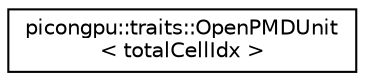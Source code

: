 digraph "Graphical Class Hierarchy"
{
 // LATEX_PDF_SIZE
  edge [fontname="Helvetica",fontsize="10",labelfontname="Helvetica",labelfontsize="10"];
  node [fontname="Helvetica",fontsize="10",shape=record];
  rankdir="LR";
  Node0 [label="picongpu::traits::OpenPMDUnit\l\< totalCellIdx \>",height=0.2,width=0.4,color="black", fillcolor="white", style="filled",URL="$structpicongpu_1_1traits_1_1_open_p_m_d_unit_3_01total_cell_idx_01_4.html",tooltip="the totalCellIdx can be converted into a positionOffset until the beginning of the cell by multiplyin..."];
}
